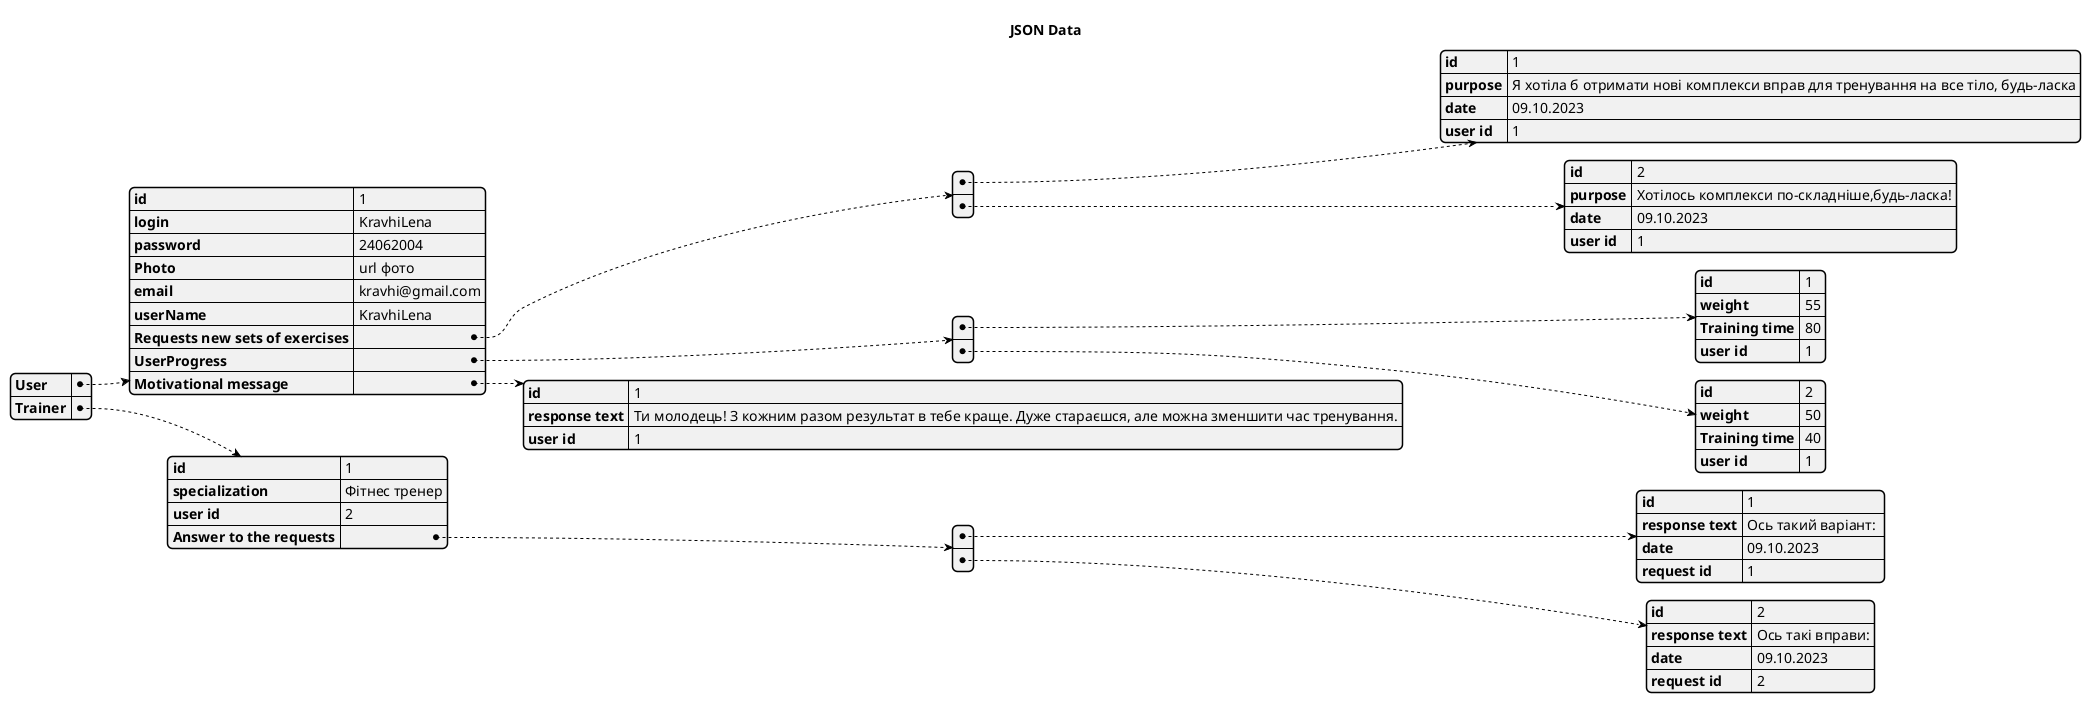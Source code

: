 @startjson
  title JSON Data
{
  "User": {
    "id": "1",
    "login": "KravhiLena",
    "password": "24062004",
    "Photo": "url фото",
    "email": "kravhi@gmail.com",
    "userName": "KravhiLena",
    "Requests new sets of exercises": [
      {
        "id": "1",
        "purpose": "Я хотіла б отримати нові комплекси вправ для тренування на все тіло, будь-ласка",
        "date": "09.10.2023",
        "user id": "1"
      },
      {
        "id": "2",
        "purpose": "Хотілось комплекси по-складніше,будь-ласка!",
        "date": "09.10.2023",
        "user id": "1"
      }
    ],
    "UserProgress": [
      {
        "id": "1",
        "weight": "55",
        "Training time": "80",
        "user id": "1"
      },
      {
        "id": "2",
        "weight": "50",
        "Training time": "40",
        "user id": "1"
      }
    ],
    "Motivational message": {
      "id": "1",
      "response text": "Ти молодець! З кожним разом результат в тебе краще. Дуже стараєшся, але можна зменшити час тренування.",
      "user id": "1"
    }
  },
  "Trainer": {
    "id": "1",
    "specialization": "Фітнес тренер",
    "user id": "2",
    "Answer to the requests": [
      {
        "id": "1",
        "response text": "Ось такий варіант: ",
        "date": "09.10.2023",
        "request id": 1
      },
      {
        "id": "2",
        "response text": "Ось такі вправи:",
        "date": "09.10.2023",
        "request id": 2
      }
    ]
  }
}
@endjson
